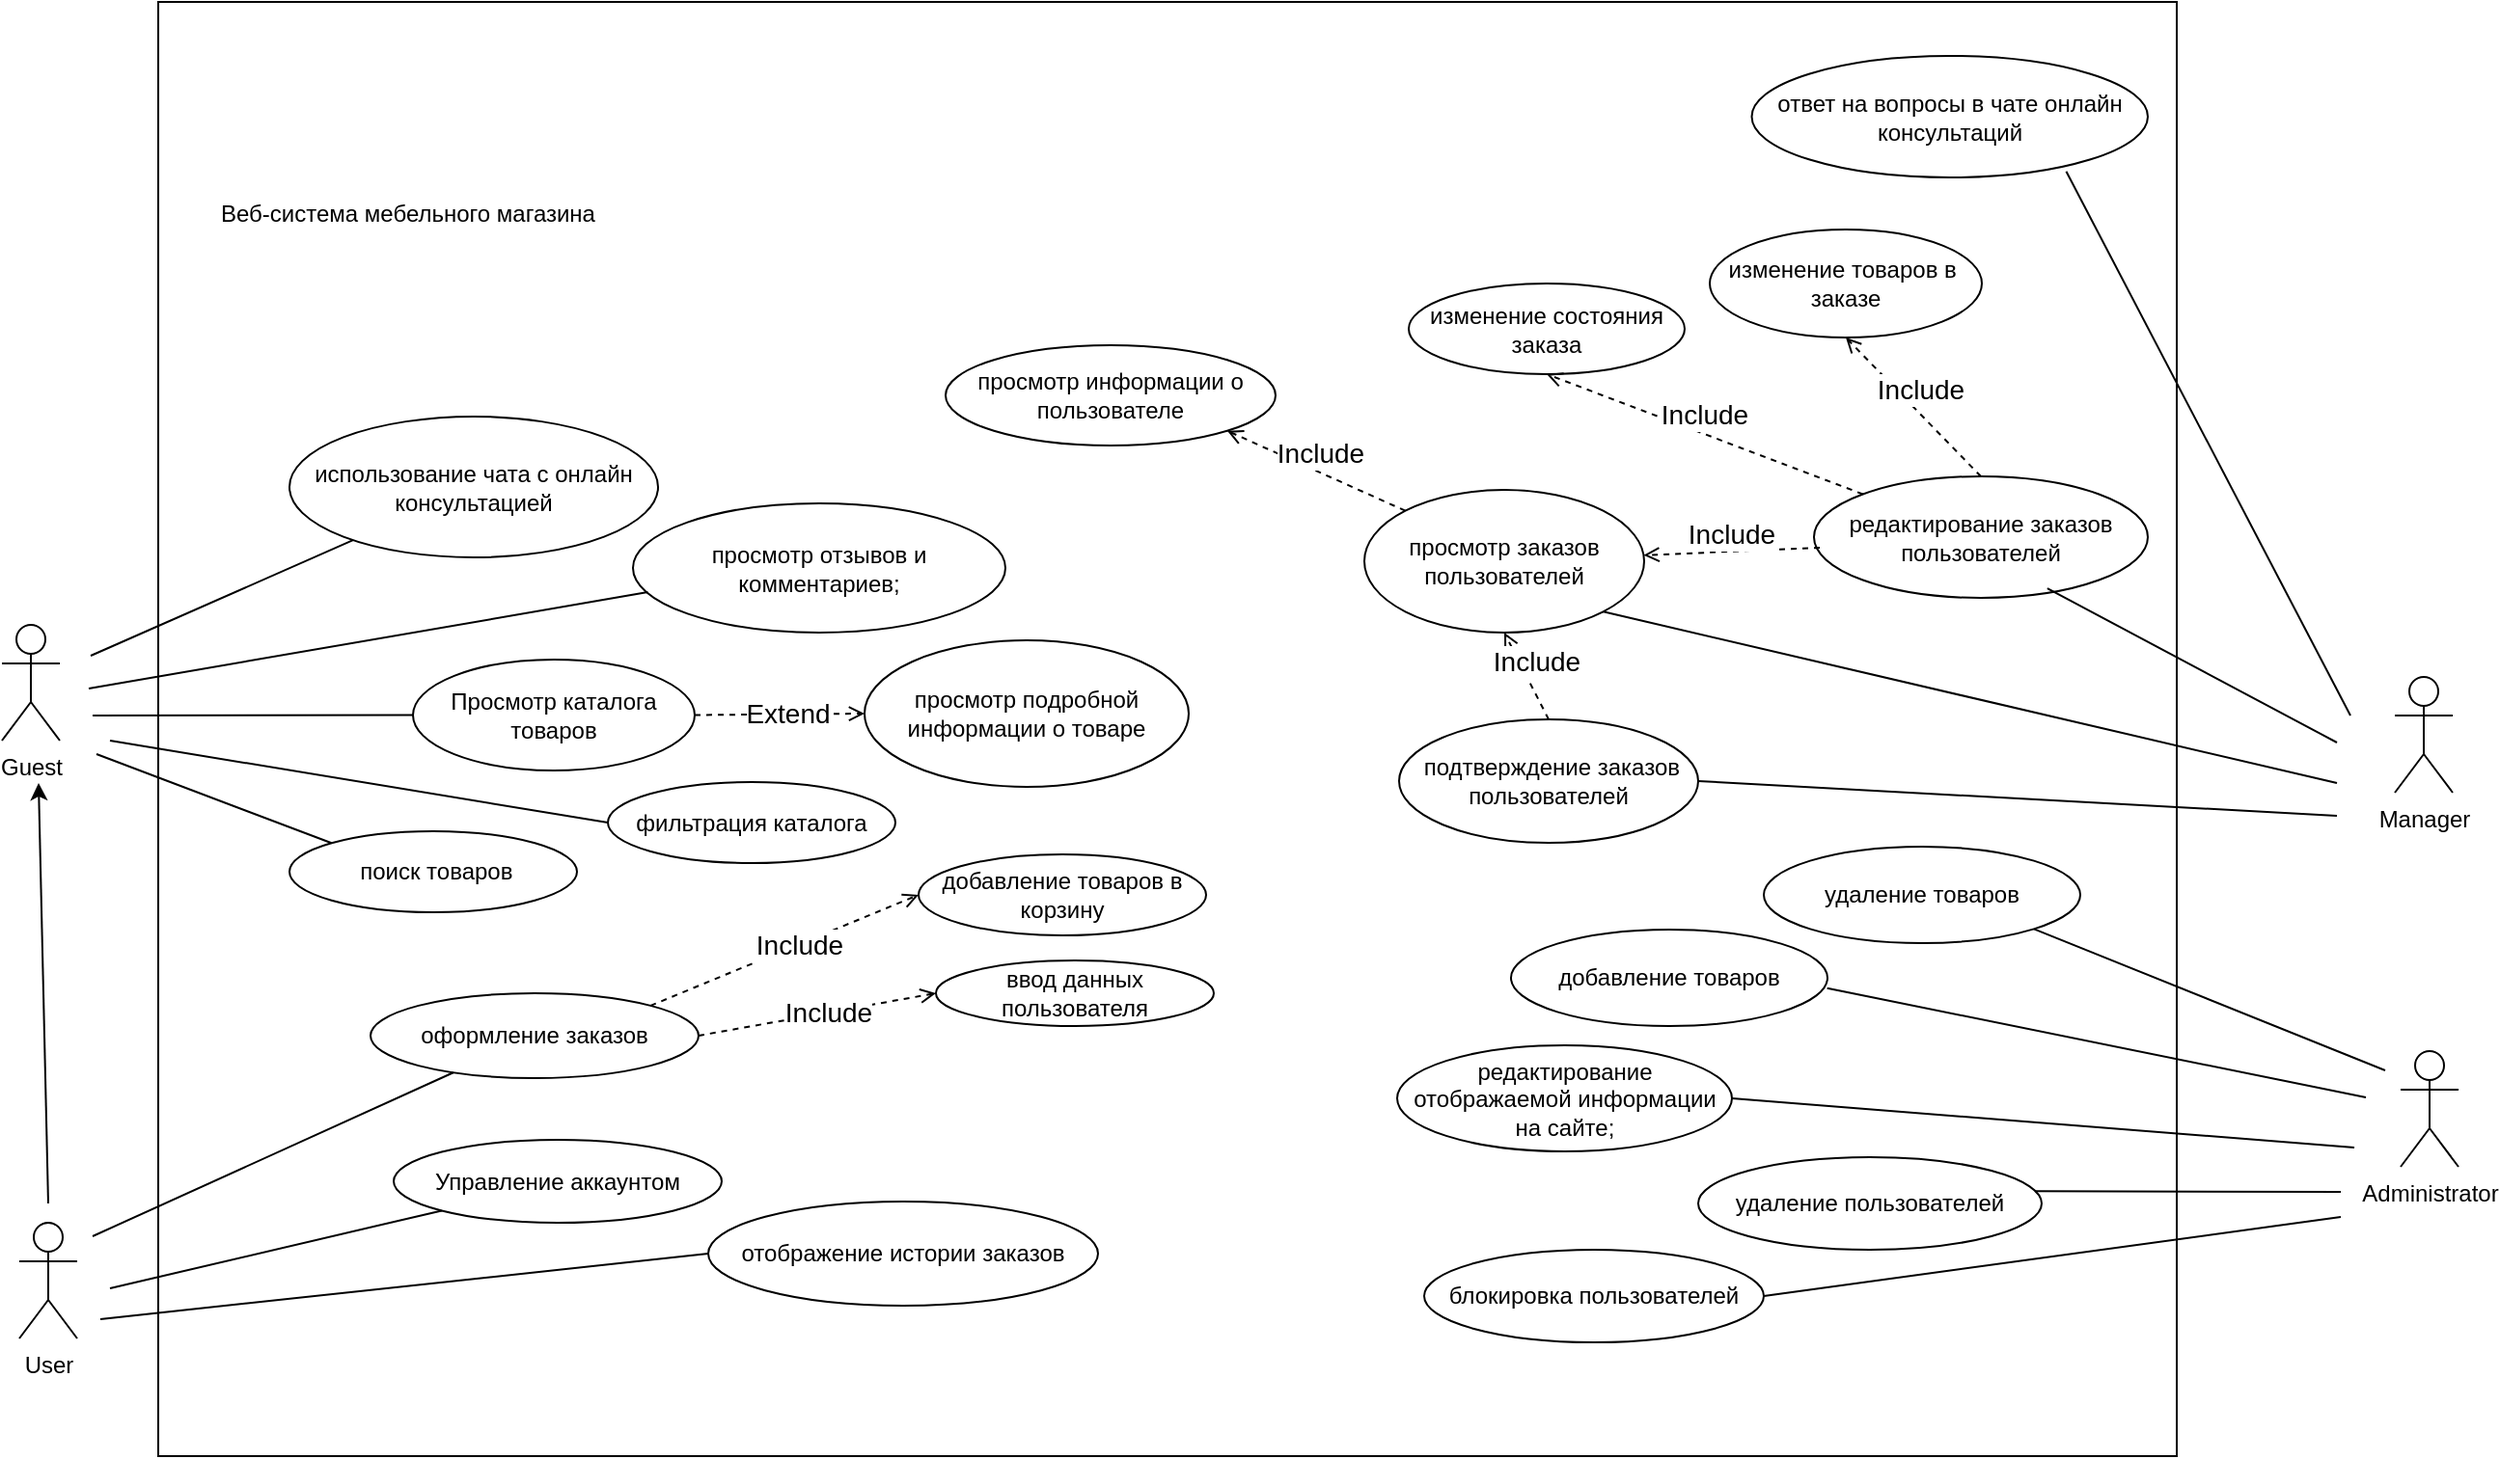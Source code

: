 <mxfile version="22.1.5" type="device">
  <diagram name="Страница — 1" id="wqmSjcwGzaMdv7TV6PgO">
    <mxGraphModel dx="2149" dy="1007" grid="0" gridSize="10" guides="1" tooltips="1" connect="1" arrows="1" fold="1" page="0" pageScale="1" pageWidth="827" pageHeight="1169" math="0" shadow="0">
      <root>
        <mxCell id="0" />
        <mxCell id="1" parent="0" />
        <mxCell id="9aIHwprSUUvgp1cJiOXH-43" value="" style="rounded=0;whiteSpace=wrap;html=1;" vertex="1" parent="1">
          <mxGeometry x="-517" y="-286" width="1046" height="754" as="geometry" />
        </mxCell>
        <mxCell id="lZStfzCFLSXeMoQu00K2-11" style="rounded=0;orthogonalLoop=1;jettySize=auto;html=1;" parent="1" edge="1">
          <mxGeometry relative="1" as="geometry">
            <mxPoint x="-579" y="119" as="targetPoint" />
            <mxPoint x="-574" y="337" as="sourcePoint" />
          </mxGeometry>
        </mxCell>
        <mxCell id="lZStfzCFLSXeMoQu00K2-1" value="User" style="shape=umlActor;verticalLabelPosition=bottom;verticalAlign=top;html=1;outlineConnect=0;" parent="1" vertex="1">
          <mxGeometry x="-589" y="347" width="30" height="60" as="geometry" />
        </mxCell>
        <mxCell id="lZStfzCFLSXeMoQu00K2-2" value="Manager" style="shape=umlActor;verticalLabelPosition=bottom;verticalAlign=top;html=1;outlineConnect=0;" parent="1" vertex="1">
          <mxGeometry x="642" y="64" width="30" height="60" as="geometry" />
        </mxCell>
        <mxCell id="lZStfzCFLSXeMoQu00K2-3" value="Guest" style="shape=umlActor;verticalLabelPosition=bottom;verticalAlign=top;html=1;outlineConnect=0;" parent="1" vertex="1">
          <mxGeometry x="-598" y="37" width="30" height="60" as="geometry" />
        </mxCell>
        <mxCell id="lZStfzCFLSXeMoQu00K2-8" value="Administrator" style="shape=umlActor;verticalLabelPosition=bottom;verticalAlign=top;html=1;outlineConnect=0;" parent="1" vertex="1">
          <mxGeometry x="645" y="258" width="30" height="60" as="geometry" />
        </mxCell>
        <mxCell id="R4kT0an_M0wIGvFKflx6-6" style="rounded=0;orthogonalLoop=1;jettySize=auto;html=1;endArrow=open;endFill=0;dashed=1;strokeWidth=1;entryX=0;entryY=0.5;entryDx=0;entryDy=0;exitX=1;exitY=0.5;exitDx=0;exitDy=0;" parent="1" source="lZStfzCFLSXeMoQu00K2-13" target="ASoZbBHliAwXgJNjexcn-7" edge="1">
          <mxGeometry relative="1" as="geometry">
            <mxPoint x="72" y="10" as="targetPoint" />
          </mxGeometry>
        </mxCell>
        <mxCell id="R4kT0an_M0wIGvFKflx6-7" value="Extend" style="edgeLabel;html=1;align=center;verticalAlign=middle;resizable=0;points=[];fontSize=14;" parent="R4kT0an_M0wIGvFKflx6-6" vertex="1" connectable="0">
          <mxGeometry x="0.05" y="-4" relative="1" as="geometry">
            <mxPoint x="2" y="-5" as="offset" />
          </mxGeometry>
        </mxCell>
        <mxCell id="lZStfzCFLSXeMoQu00K2-13" value="Просмотр каталога товаров" style="ellipse;whiteSpace=wrap;html=1;" parent="1" vertex="1">
          <mxGeometry x="-385" y="55" width="146" height="57.5" as="geometry" />
        </mxCell>
        <mxCell id="ASoZbBHliAwXgJNjexcn-4" value="просмотр отзывов и комментариев;" style="ellipse;whiteSpace=wrap;html=1;" parent="1" vertex="1">
          <mxGeometry x="-271" y="-26" width="193" height="67" as="geometry" />
        </mxCell>
        <mxCell id="ASoZbBHliAwXgJNjexcn-5" value="использование чата с онлайн консультацией" style="ellipse;whiteSpace=wrap;html=1;" parent="1" vertex="1">
          <mxGeometry x="-449" y="-71" width="191" height="73" as="geometry" />
        </mxCell>
        <mxCell id="ASoZbBHliAwXgJNjexcn-7" value="&lt;span style=&quot;color: rgb(0, 0, 0); font-family: Helvetica; font-size: 12px; font-style: normal; font-variant-ligatures: normal; font-variant-caps: normal; font-weight: 400; letter-spacing: normal; orphans: 2; text-align: center; text-indent: 47.267px; text-transform: none; widows: 2; word-spacing: 0px; -webkit-text-stroke-width: 0px; background-color: rgb(255, 255, 255); text-decoration-thickness: initial; text-decoration-style: initial; text-decoration-color: initial; float: none; display: inline !important;&quot;&gt;просмотр подробной информации о товаре&lt;/span&gt;" style="ellipse;whiteSpace=wrap;html=1;" parent="1" vertex="1">
          <mxGeometry x="-151" y="45" width="168" height="76" as="geometry" />
        </mxCell>
        <mxCell id="ASoZbBHliAwXgJNjexcn-9" style="rounded=0;orthogonalLoop=1;jettySize=auto;html=1;endArrow=none;endFill=0;entryX=0;entryY=0.5;entryDx=0;entryDy=0;" parent="1" target="lZStfzCFLSXeMoQu00K2-13" edge="1">
          <mxGeometry relative="1" as="geometry">
            <mxPoint x="-551" y="84" as="sourcePoint" />
            <mxPoint x="-192" y="36" as="targetPoint" />
          </mxGeometry>
        </mxCell>
        <mxCell id="ASoZbBHliAwXgJNjexcn-14" value="" style="rounded=0;orthogonalLoop=1;jettySize=auto;html=1;endArrow=none;endFill=0;" parent="1" target="ASoZbBHliAwXgJNjexcn-5" edge="1">
          <mxGeometry relative="1" as="geometry">
            <mxPoint x="-552" y="53" as="sourcePoint" />
            <mxPoint x="-274" y="61" as="targetPoint" />
          </mxGeometry>
        </mxCell>
        <mxCell id="ASoZbBHliAwXgJNjexcn-2" value="фильтрация каталога" style="ellipse;whiteSpace=wrap;html=1;" parent="1" vertex="1">
          <mxGeometry x="-284" y="118.5" width="149" height="42" as="geometry" />
        </mxCell>
        <mxCell id="ASoZbBHliAwXgJNjexcn-17" value="&lt;span style=&quot;color: rgb(0, 0, 0); font-family: Helvetica; font-size: 12px; font-style: normal; font-variant-ligatures: normal; font-variant-caps: normal; font-weight: 400; letter-spacing: normal; orphans: 2; text-align: left; text-indent: 0px; text-transform: none; widows: 2; word-spacing: 0px; -webkit-text-stroke-width: 0px; background-color: rgb(255, 255, 255); text-decoration-thickness: initial; text-decoration-style: initial; text-decoration-color: initial; float: none; display: inline !important;&quot;&gt;Управление аккаунтом&lt;/span&gt;" style="ellipse;whiteSpace=wrap;html=1;" parent="1" vertex="1">
          <mxGeometry x="-395" y="304" width="170" height="43" as="geometry" />
        </mxCell>
        <mxCell id="ASoZbBHliAwXgJNjexcn-18" value="оформление заказов" style="ellipse;whiteSpace=wrap;html=1;" parent="1" vertex="1">
          <mxGeometry x="-407" y="228" width="170" height="44" as="geometry" />
        </mxCell>
        <mxCell id="ASoZbBHliAwXgJNjexcn-19" value="отображение истории заказов" style="ellipse;whiteSpace=wrap;html=1;" parent="1" vertex="1">
          <mxGeometry x="-232" y="336" width="202" height="54" as="geometry" />
        </mxCell>
        <mxCell id="ASoZbBHliAwXgJNjexcn-20" style="rounded=0;orthogonalLoop=1;jettySize=auto;html=1;endArrow=none;endFill=0;entryX=0;entryY=1;entryDx=0;entryDy=0;" parent="1" target="ASoZbBHliAwXgJNjexcn-17" edge="1">
          <mxGeometry relative="1" as="geometry">
            <mxPoint x="-542" y="381" as="sourcePoint" />
            <mxPoint x="-383" y="254.5" as="targetPoint" />
          </mxGeometry>
        </mxCell>
        <mxCell id="ASoZbBHliAwXgJNjexcn-21" style="rounded=0;orthogonalLoop=1;jettySize=auto;html=1;endArrow=none;endFill=0;entryX=0;entryY=0.5;entryDx=0;entryDy=0;" parent="1" target="ASoZbBHliAwXgJNjexcn-19" edge="1">
          <mxGeometry relative="1" as="geometry">
            <mxPoint x="-547" y="397" as="sourcePoint" />
            <mxPoint x="-413" y="430.5" as="targetPoint" />
          </mxGeometry>
        </mxCell>
        <mxCell id="ASoZbBHliAwXgJNjexcn-25" value="&lt;span style=&quot;color: rgb(0, 0, 0); font-family: Helvetica; font-size: 12px; font-style: normal; font-variant-ligatures: normal; font-variant-caps: normal; font-weight: 400; letter-spacing: normal; orphans: 2; text-align: left; text-indent: 0px; text-transform: none; widows: 2; word-spacing: 0px; -webkit-text-stroke-width: 0px; background-color: rgb(255, 255, 255); text-decoration-thickness: initial; text-decoration-style: initial; text-decoration-color: initial; float: none; display: inline !important;&quot;&gt;ответ на вопросы в чате онлайн консультаций&lt;/span&gt;" style="ellipse;whiteSpace=wrap;html=1;" parent="1" vertex="1">
          <mxGeometry x="308.75" y="-258" width="205.25" height="63" as="geometry" />
        </mxCell>
        <mxCell id="ASoZbBHliAwXgJNjexcn-26" value="&lt;span style=&quot;color: rgb(0, 0, 0); font-family: Helvetica; font-size: 12px; font-style: normal; font-variant-ligatures: normal; font-variant-caps: normal; font-weight: 400; letter-spacing: normal; orphans: 2; text-align: left; text-indent: 0px; text-transform: none; widows: 2; word-spacing: 0px; -webkit-text-stroke-width: 0px; background-color: rgb(255, 255, 255); text-decoration-thickness: initial; text-decoration-style: initial; text-decoration-color: initial; float: none; display: inline !important;&quot;&gt;просмотр информации о пользователе&lt;/span&gt;" style="ellipse;whiteSpace=wrap;html=1;" parent="1" vertex="1">
          <mxGeometry x="-109" y="-108" width="171" height="52" as="geometry" />
        </mxCell>
        <mxCell id="ASoZbBHliAwXgJNjexcn-27" value="изменение состояния заказа" style="ellipse;whiteSpace=wrap;html=1;" parent="1" vertex="1">
          <mxGeometry x="131" y="-140" width="143" height="47" as="geometry" />
        </mxCell>
        <mxCell id="ASoZbBHliAwXgJNjexcn-28" value="&lt;span style=&quot;color: rgb(0, 0, 0); font-family: Helvetica; font-size: 12px; font-style: normal; font-variant-ligatures: normal; font-variant-caps: normal; font-weight: 400; letter-spacing: normal; orphans: 2; text-align: left; text-indent: 0px; text-transform: none; widows: 2; word-spacing: 0px; -webkit-text-stroke-width: 0px; background-color: rgb(255, 255, 255); text-decoration-thickness: initial; text-decoration-style: initial; text-decoration-color: initial; float: none; display: inline !important;&quot;&gt;просмотр заказов пользователей&lt;/span&gt;" style="ellipse;whiteSpace=wrap;html=1;" parent="1" vertex="1">
          <mxGeometry x="108" y="-33" width="145" height="74" as="geometry" />
        </mxCell>
        <mxCell id="ASoZbBHliAwXgJNjexcn-30" value="добавление товаров" style="ellipse;whiteSpace=wrap;html=1;" parent="1" vertex="1">
          <mxGeometry x="184" y="195" width="164" height="50" as="geometry" />
        </mxCell>
        <mxCell id="ASoZbBHliAwXgJNjexcn-31" value="удаление пользователей" style="ellipse;whiteSpace=wrap;html=1;" parent="1" vertex="1">
          <mxGeometry x="281" y="313" width="178" height="48" as="geometry" />
        </mxCell>
        <mxCell id="ASoZbBHliAwXgJNjexcn-32" value="редактирование отображаемой информации на сайте;" style="ellipse;whiteSpace=wrap;html=1;" parent="1" vertex="1">
          <mxGeometry x="125" y="255" width="173.5" height="55" as="geometry" />
        </mxCell>
        <mxCell id="ASoZbBHliAwXgJNjexcn-36" style="rounded=0;orthogonalLoop=1;jettySize=auto;html=1;endArrow=none;endFill=0;exitX=1;exitY=1;exitDx=0;exitDy=0;" parent="1" source="ASoZbBHliAwXgJNjexcn-28" edge="1">
          <mxGeometry relative="1" as="geometry">
            <mxPoint x="357" y="62" as="sourcePoint" />
            <mxPoint x="612" y="119" as="targetPoint" />
          </mxGeometry>
        </mxCell>
        <mxCell id="ASoZbBHliAwXgJNjexcn-37" style="rounded=0;orthogonalLoop=1;jettySize=auto;html=1;endArrow=none;endFill=0;exitX=0.999;exitY=0.608;exitDx=0;exitDy=0;exitPerimeter=0;" parent="1" source="ASoZbBHliAwXgJNjexcn-30" edge="1">
          <mxGeometry relative="1" as="geometry">
            <mxPoint x="357" y="62" as="sourcePoint" />
            <mxPoint x="627" y="282" as="targetPoint" />
          </mxGeometry>
        </mxCell>
        <mxCell id="ASoZbBHliAwXgJNjexcn-38" style="rounded=0;orthogonalLoop=1;jettySize=auto;html=1;endArrow=none;endFill=0;exitX=0.981;exitY=0.367;exitDx=0;exitDy=0;exitPerimeter=0;" parent="1" source="ASoZbBHliAwXgJNjexcn-31" edge="1">
          <mxGeometry relative="1" as="geometry">
            <mxPoint x="352" y="312" as="sourcePoint" />
            <mxPoint x="614" y="331" as="targetPoint" />
          </mxGeometry>
        </mxCell>
        <mxCell id="ASoZbBHliAwXgJNjexcn-40" style="rounded=0;orthogonalLoop=1;jettySize=auto;html=1;endArrow=none;endFill=0;exitX=1;exitY=0.5;exitDx=0;exitDy=0;" parent="1" source="ASoZbBHliAwXgJNjexcn-32" edge="1">
          <mxGeometry relative="1" as="geometry">
            <mxPoint x="238" y="389" as="sourcePoint" />
            <mxPoint x="621" y="308" as="targetPoint" />
          </mxGeometry>
        </mxCell>
        <mxCell id="R4kT0an_M0wIGvFKflx6-18" style="edgeStyle=orthogonalEdgeStyle;rounded=0;orthogonalLoop=1;jettySize=auto;html=1;exitX=0.5;exitY=1;exitDx=0;exitDy=0;" parent="1" source="ASoZbBHliAwXgJNjexcn-17" target="ASoZbBHliAwXgJNjexcn-17" edge="1">
          <mxGeometry relative="1" as="geometry" />
        </mxCell>
        <mxCell id="R4kT0an_M0wIGvFKflx6-26" style="rounded=0;orthogonalLoop=1;jettySize=auto;html=1;endArrow=open;endFill=0;dashed=1;strokeWidth=1;entryX=1;entryY=1;entryDx=0;entryDy=0;exitX=0;exitY=0;exitDx=0;exitDy=0;" parent="1" source="ASoZbBHliAwXgJNjexcn-28" target="ASoZbBHliAwXgJNjexcn-26" edge="1">
          <mxGeometry relative="1" as="geometry">
            <mxPoint x="-148" y="113" as="targetPoint" />
            <mxPoint x="252" y="116" as="sourcePoint" />
          </mxGeometry>
        </mxCell>
        <mxCell id="R4kT0an_M0wIGvFKflx6-27" value="Include" style="edgeLabel;html=1;align=center;verticalAlign=middle;resizable=0;points=[];fontSize=14;" parent="R4kT0an_M0wIGvFKflx6-26" vertex="1" connectable="0">
          <mxGeometry x="0.05" y="-4" relative="1" as="geometry">
            <mxPoint x="2" y="-5" as="offset" />
          </mxGeometry>
        </mxCell>
        <mxCell id="R4kT0an_M0wIGvFKflx6-28" value="" style="rounded=0;orthogonalLoop=1;jettySize=auto;html=1;endArrow=open;endFill=0;dashed=1;strokeWidth=1;entryX=0.5;entryY=1;entryDx=0;entryDy=0;exitX=0;exitY=0;exitDx=0;exitDy=0;" parent="1" source="9aIHwprSUUvgp1cJiOXH-15" target="ASoZbBHliAwXgJNjexcn-27" edge="1">
          <mxGeometry relative="1" as="geometry">
            <mxPoint x="-284" y="173" as="targetPoint" />
            <mxPoint x="345" y="-39" as="sourcePoint" />
          </mxGeometry>
        </mxCell>
        <mxCell id="R4kT0an_M0wIGvFKflx6-29" value="Include" style="edgeLabel;html=1;align=center;verticalAlign=middle;resizable=0;points=[];fontSize=14;" parent="R4kT0an_M0wIGvFKflx6-28" vertex="1" connectable="0">
          <mxGeometry x="0.05" y="-4" relative="1" as="geometry">
            <mxPoint x="2" y="-5" as="offset" />
          </mxGeometry>
        </mxCell>
        <mxCell id="9aIHwprSUUvgp1cJiOXH-3" style="edgeStyle=orthogonalEdgeStyle;rounded=0;orthogonalLoop=1;jettySize=auto;html=1;exitX=0.5;exitY=1;exitDx=0;exitDy=0;" edge="1" parent="1" source="ASoZbBHliAwXgJNjexcn-17" target="ASoZbBHliAwXgJNjexcn-17">
          <mxGeometry relative="1" as="geometry" />
        </mxCell>
        <mxCell id="9aIHwprSUUvgp1cJiOXH-6" value="Веб-система мебельного магазина" style="text;html=1;strokeColor=none;fillColor=none;align=center;verticalAlign=middle;whiteSpace=wrap;rounded=0;" vertex="1" parent="1">
          <mxGeometry x="-497" y="-191" width="218.5" height="30" as="geometry" />
        </mxCell>
        <mxCell id="9aIHwprSUUvgp1cJiOXH-8" style="rounded=0;orthogonalLoop=1;jettySize=auto;html=1;endArrow=none;endFill=0;" edge="1" parent="1" target="ASoZbBHliAwXgJNjexcn-18">
          <mxGeometry relative="1" as="geometry">
            <mxPoint x="-551" y="354" as="sourcePoint" />
            <mxPoint x="-307" y="304" as="targetPoint" />
          </mxGeometry>
        </mxCell>
        <mxCell id="9aIHwprSUUvgp1cJiOXH-10" style="rounded=0;orthogonalLoop=1;jettySize=auto;html=1;endArrow=none;endFill=0;entryX=0;entryY=0.5;entryDx=0;entryDy=0;" edge="1" parent="1" target="ASoZbBHliAwXgJNjexcn-2">
          <mxGeometry relative="1" as="geometry">
            <mxPoint x="-542" y="97" as="sourcePoint" />
            <mxPoint x="-393" y="78" as="targetPoint" />
          </mxGeometry>
        </mxCell>
        <mxCell id="9aIHwprSUUvgp1cJiOXH-11" style="rounded=0;orthogonalLoop=1;jettySize=auto;html=1;endArrow=none;endFill=0;entryX=0.04;entryY=0.687;entryDx=0;entryDy=0;entryPerimeter=0;" edge="1" parent="1" target="ASoZbBHliAwXgJNjexcn-4">
          <mxGeometry relative="1" as="geometry">
            <mxPoint x="-553" y="70" as="sourcePoint" />
            <mxPoint x="-427" y="149" as="targetPoint" />
          </mxGeometry>
        </mxCell>
        <mxCell id="9aIHwprSUUvgp1cJiOXH-12" value="блокировка пользователей" style="ellipse;whiteSpace=wrap;html=1;" vertex="1" parent="1">
          <mxGeometry x="139" y="361" width="176" height="48" as="geometry" />
        </mxCell>
        <mxCell id="9aIHwprSUUvgp1cJiOXH-14" style="rounded=0;orthogonalLoop=1;jettySize=auto;html=1;endArrow=none;endFill=0;exitX=1;exitY=0.5;exitDx=0;exitDy=0;" edge="1" parent="1" source="9aIHwprSUUvgp1cJiOXH-12">
          <mxGeometry relative="1" as="geometry">
            <mxPoint x="482" y="341" as="sourcePoint" />
            <mxPoint x="614" y="344" as="targetPoint" />
          </mxGeometry>
        </mxCell>
        <mxCell id="9aIHwprSUUvgp1cJiOXH-15" value="&lt;span style=&quot;color: rgb(0, 0, 0); font-family: Helvetica; font-size: 12px; font-style: normal; font-variant-ligatures: normal; font-variant-caps: normal; font-weight: 400; letter-spacing: normal; orphans: 2; text-align: left; text-indent: 0px; text-transform: none; widows: 2; word-spacing: 0px; -webkit-text-stroke-width: 0px; background-color: rgb(255, 255, 255); text-decoration-thickness: initial; text-decoration-style: initial; text-decoration-color: initial; float: none; display: inline !important;&quot;&gt;редактирование заказов пользователей&lt;/span&gt;" style="ellipse;whiteSpace=wrap;html=1;" vertex="1" parent="1">
          <mxGeometry x="341" y="-40" width="173" height="63" as="geometry" />
        </mxCell>
        <mxCell id="9aIHwprSUUvgp1cJiOXH-16" style="rounded=0;orthogonalLoop=1;jettySize=auto;html=1;endArrow=none;endFill=0;exitX=0.699;exitY=0.921;exitDx=0;exitDy=0;exitPerimeter=0;" edge="1" parent="1" source="9aIHwprSUUvgp1cJiOXH-15">
          <mxGeometry relative="1" as="geometry">
            <mxPoint x="247" y="41" as="sourcePoint" />
            <mxPoint x="612" y="98" as="targetPoint" />
          </mxGeometry>
        </mxCell>
        <mxCell id="9aIHwprSUUvgp1cJiOXH-18" value="&lt;span style=&quot;color: rgb(0, 0, 0); font-family: Helvetica; font-size: 12px; font-style: normal; font-variant-ligatures: normal; font-variant-caps: normal; font-weight: 400; letter-spacing: normal; orphans: 2; text-align: left; text-indent: 0px; text-transform: none; widows: 2; word-spacing: 0px; -webkit-text-stroke-width: 0px; background-color: rgb(255, 255, 255); text-decoration-thickness: initial; text-decoration-style: initial; text-decoration-color: initial; float: none; display: inline !important;&quot;&gt;&amp;nbsp;подтверждение заказов пользователей&lt;/span&gt;" style="ellipse;whiteSpace=wrap;html=1;" vertex="1" parent="1">
          <mxGeometry x="126" y="86" width="155" height="64" as="geometry" />
        </mxCell>
        <mxCell id="9aIHwprSUUvgp1cJiOXH-19" style="rounded=0;orthogonalLoop=1;jettySize=auto;html=1;endArrow=none;endFill=0;exitX=1;exitY=0.5;exitDx=0;exitDy=0;" edge="1" parent="1" source="9aIHwprSUUvgp1cJiOXH-18">
          <mxGeometry relative="1" as="geometry">
            <mxPoint x="301" y="60" as="sourcePoint" />
            <mxPoint x="612" y="136" as="targetPoint" />
          </mxGeometry>
        </mxCell>
        <mxCell id="9aIHwprSUUvgp1cJiOXH-21" style="rounded=0;orthogonalLoop=1;jettySize=auto;html=1;endArrow=none;endFill=0;exitX=1;exitY=1;exitDx=0;exitDy=0;" edge="1" parent="1" source="9aIHwprSUUvgp1cJiOXH-22">
          <mxGeometry relative="1" as="geometry">
            <mxPoint x="372" y="205" as="sourcePoint" />
            <mxPoint x="637" y="268" as="targetPoint" />
          </mxGeometry>
        </mxCell>
        <mxCell id="9aIHwprSUUvgp1cJiOXH-22" value="удаление товаров" style="ellipse;whiteSpace=wrap;html=1;" vertex="1" parent="1">
          <mxGeometry x="315" y="152" width="164" height="50" as="geometry" />
        </mxCell>
        <mxCell id="9aIHwprSUUvgp1cJiOXH-23" value="&amp;nbsp;поиск товаров" style="ellipse;whiteSpace=wrap;html=1;" vertex="1" parent="1">
          <mxGeometry x="-449" y="144" width="149" height="42" as="geometry" />
        </mxCell>
        <mxCell id="9aIHwprSUUvgp1cJiOXH-24" style="rounded=0;orthogonalLoop=1;jettySize=auto;html=1;endArrow=none;endFill=0;entryX=0;entryY=0;entryDx=0;entryDy=0;" edge="1" parent="1" target="9aIHwprSUUvgp1cJiOXH-23">
          <mxGeometry relative="1" as="geometry">
            <mxPoint x="-549" y="104" as="sourcePoint" />
            <mxPoint x="-294" y="154" as="targetPoint" />
          </mxGeometry>
        </mxCell>
        <mxCell id="9aIHwprSUUvgp1cJiOXH-26" style="rounded=0;orthogonalLoop=1;jettySize=auto;html=1;endArrow=open;endFill=0;dashed=1;strokeWidth=1;exitX=1;exitY=0;exitDx=0;exitDy=0;entryX=0;entryY=0.5;entryDx=0;entryDy=0;" edge="1" parent="1" source="ASoZbBHliAwXgJNjexcn-18" target="9aIHwprSUUvgp1cJiOXH-28">
          <mxGeometry relative="1" as="geometry">
            <mxPoint x="-159" y="212" as="targetPoint" />
            <mxPoint x="-248.0" y="212.25" as="sourcePoint" />
          </mxGeometry>
        </mxCell>
        <mxCell id="9aIHwprSUUvgp1cJiOXH-27" value="Include" style="edgeLabel;html=1;align=center;verticalAlign=middle;resizable=0;points=[];fontSize=14;" vertex="1" connectable="0" parent="9aIHwprSUUvgp1cJiOXH-26">
          <mxGeometry x="0.05" y="-4" relative="1" as="geometry">
            <mxPoint x="2" y="-5" as="offset" />
          </mxGeometry>
        </mxCell>
        <mxCell id="9aIHwprSUUvgp1cJiOXH-28" value="добавление товаров в корзину" style="ellipse;whiteSpace=wrap;html=1;" vertex="1" parent="1">
          <mxGeometry x="-123" y="156" width="149" height="42" as="geometry" />
        </mxCell>
        <mxCell id="9aIHwprSUUvgp1cJiOXH-30" style="rounded=0;orthogonalLoop=1;jettySize=auto;html=1;endArrow=open;endFill=0;dashed=1;strokeWidth=1;exitX=1;exitY=0.5;exitDx=0;exitDy=0;entryX=0;entryY=0.5;entryDx=0;entryDy=0;" edge="1" parent="1" source="ASoZbBHliAwXgJNjexcn-18" target="9aIHwprSUUvgp1cJiOXH-32">
          <mxGeometry relative="1" as="geometry">
            <mxPoint x="-180" y="250" as="targetPoint" />
            <mxPoint x="-252" y="244" as="sourcePoint" />
          </mxGeometry>
        </mxCell>
        <mxCell id="9aIHwprSUUvgp1cJiOXH-31" value="Include" style="edgeLabel;html=1;align=center;verticalAlign=middle;resizable=0;points=[];fontSize=14;" vertex="1" connectable="0" parent="9aIHwprSUUvgp1cJiOXH-30">
          <mxGeometry x="0.05" y="-4" relative="1" as="geometry">
            <mxPoint x="2" y="-5" as="offset" />
          </mxGeometry>
        </mxCell>
        <mxCell id="9aIHwprSUUvgp1cJiOXH-32" value="ввод данных пользователя" style="ellipse;whiteSpace=wrap;html=1;" vertex="1" parent="1">
          <mxGeometry x="-114" y="211" width="144" height="34" as="geometry" />
        </mxCell>
        <mxCell id="9aIHwprSUUvgp1cJiOXH-34" value="изменение товаров в&amp;nbsp; заказе" style="ellipse;whiteSpace=wrap;html=1;" vertex="1" parent="1">
          <mxGeometry x="287" y="-168" width="141" height="56" as="geometry" />
        </mxCell>
        <mxCell id="9aIHwprSUUvgp1cJiOXH-35" value="" style="rounded=0;orthogonalLoop=1;jettySize=auto;html=1;endArrow=open;endFill=0;dashed=1;strokeWidth=1;entryX=0.5;entryY=1;entryDx=0;entryDy=0;exitX=0.5;exitY=0;exitDx=0;exitDy=0;" edge="1" parent="1" target="9aIHwprSUUvgp1cJiOXH-34" source="9aIHwprSUUvgp1cJiOXH-15">
          <mxGeometry relative="1" as="geometry">
            <mxPoint x="-89" y="186" as="targetPoint" />
            <mxPoint x="571" y="-35" as="sourcePoint" />
          </mxGeometry>
        </mxCell>
        <mxCell id="9aIHwprSUUvgp1cJiOXH-36" value="Include" style="edgeLabel;html=1;align=center;verticalAlign=middle;resizable=0;points=[];fontSize=14;" vertex="1" connectable="0" parent="9aIHwprSUUvgp1cJiOXH-35">
          <mxGeometry x="0.05" y="-4" relative="1" as="geometry">
            <mxPoint x="2" y="-5" as="offset" />
          </mxGeometry>
        </mxCell>
        <mxCell id="9aIHwprSUUvgp1cJiOXH-39" style="rounded=0;orthogonalLoop=1;jettySize=auto;html=1;endArrow=open;endFill=0;dashed=1;strokeWidth=1;entryX=0.5;entryY=1;entryDx=0;entryDy=0;exitX=0.5;exitY=0;exitDx=0;exitDy=0;" edge="1" parent="1" source="9aIHwprSUUvgp1cJiOXH-18" target="ASoZbBHliAwXgJNjexcn-28">
          <mxGeometry relative="1" as="geometry">
            <mxPoint x="146.78" y="43.439" as="targetPoint" />
            <mxPoint x="230" y="11" as="sourcePoint" />
          </mxGeometry>
        </mxCell>
        <mxCell id="9aIHwprSUUvgp1cJiOXH-40" value="Include" style="edgeLabel;html=1;align=center;verticalAlign=middle;resizable=0;points=[];fontSize=14;" vertex="1" connectable="0" parent="9aIHwprSUUvgp1cJiOXH-39">
          <mxGeometry x="0.05" y="-4" relative="1" as="geometry">
            <mxPoint x="2" y="-5" as="offset" />
          </mxGeometry>
        </mxCell>
        <mxCell id="9aIHwprSUUvgp1cJiOXH-41" style="rounded=0;orthogonalLoop=1;jettySize=auto;html=1;endArrow=open;endFill=0;dashed=1;strokeWidth=1;" edge="1" parent="1" target="ASoZbBHliAwXgJNjexcn-28">
          <mxGeometry relative="1" as="geometry">
            <mxPoint x="225" y="58" as="targetPoint" />
            <mxPoint x="344" y="-3" as="sourcePoint" />
          </mxGeometry>
        </mxCell>
        <mxCell id="9aIHwprSUUvgp1cJiOXH-42" value="Include" style="edgeLabel;html=1;align=center;verticalAlign=middle;resizable=0;points=[];fontSize=14;" vertex="1" connectable="0" parent="9aIHwprSUUvgp1cJiOXH-41">
          <mxGeometry x="0.05" y="-4" relative="1" as="geometry">
            <mxPoint x="2" y="-5" as="offset" />
          </mxGeometry>
        </mxCell>
        <mxCell id="9aIHwprSUUvgp1cJiOXH-50" style="rounded=0;orthogonalLoop=1;jettySize=auto;html=1;endArrow=none;endFill=0;exitX=0.794;exitY=0.951;exitDx=0;exitDy=0;exitPerimeter=0;" edge="1" parent="1" source="ASoZbBHliAwXgJNjexcn-25">
          <mxGeometry relative="1" as="geometry">
            <mxPoint x="335" y="109" as="sourcePoint" />
            <mxPoint x="619" y="84" as="targetPoint" />
          </mxGeometry>
        </mxCell>
      </root>
    </mxGraphModel>
  </diagram>
</mxfile>
